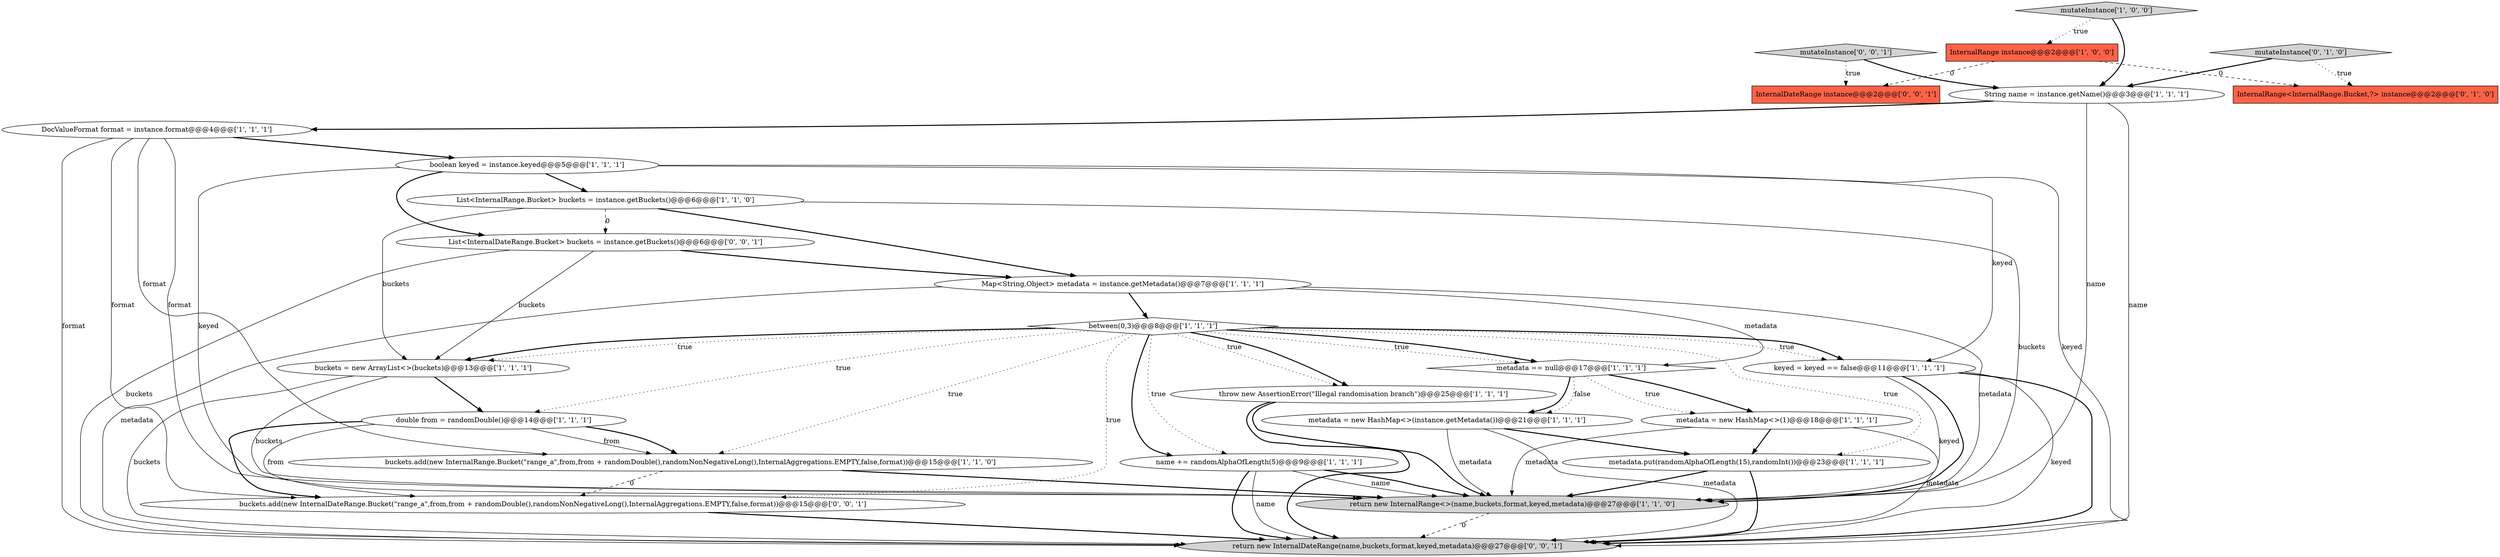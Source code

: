 digraph {
11 [style = filled, label = "keyed = keyed == false@@@11@@@['1', '1', '1']", fillcolor = white, shape = ellipse image = "AAA0AAABBB1BBB"];
18 [style = filled, label = "double from = randomDouble()@@@14@@@['1', '1', '1']", fillcolor = white, shape = ellipse image = "AAA0AAABBB1BBB"];
12 [style = filled, label = "buckets.add(new InternalRange.Bucket(\"range_a\",from,from + randomDouble(),randomNonNegativeLong(),InternalAggregations.EMPTY,false,format))@@@15@@@['1', '1', '0']", fillcolor = white, shape = ellipse image = "AAA0AAABBB1BBB"];
22 [style = filled, label = "buckets.add(new InternalDateRange.Bucket(\"range_a\",from,from + randomDouble(),randomNonNegativeLong(),InternalAggregations.EMPTY,false,format))@@@15@@@['0', '0', '1']", fillcolor = white, shape = ellipse image = "AAA0AAABBB3BBB"];
1 [style = filled, label = "metadata == null@@@17@@@['1', '1', '1']", fillcolor = white, shape = diamond image = "AAA0AAABBB1BBB"];
0 [style = filled, label = "DocValueFormat format = instance.format@@@4@@@['1', '1', '1']", fillcolor = white, shape = ellipse image = "AAA0AAABBB1BBB"];
13 [style = filled, label = "metadata.put(randomAlphaOfLength(15),randomInt())@@@23@@@['1', '1', '1']", fillcolor = white, shape = ellipse image = "AAA0AAABBB1BBB"];
8 [style = filled, label = "metadata = new HashMap<>(1)@@@18@@@['1', '1', '1']", fillcolor = white, shape = ellipse image = "AAA0AAABBB1BBB"];
19 [style = filled, label = "InternalRange<InternalRange.Bucket,?> instance@@@2@@@['0', '1', '0']", fillcolor = tomato, shape = box image = "AAA1AAABBB2BBB"];
6 [style = filled, label = "throw new AssertionError(\"Illegal randomisation branch\")@@@25@@@['1', '1', '1']", fillcolor = white, shape = ellipse image = "AAA0AAABBB1BBB"];
15 [style = filled, label = "boolean keyed = instance.keyed@@@5@@@['1', '1', '1']", fillcolor = white, shape = ellipse image = "AAA0AAABBB1BBB"];
2 [style = filled, label = "buckets = new ArrayList<>(buckets)@@@13@@@['1', '1', '1']", fillcolor = white, shape = ellipse image = "AAA0AAABBB1BBB"];
24 [style = filled, label = "mutateInstance['0', '0', '1']", fillcolor = lightgray, shape = diamond image = "AAA0AAABBB3BBB"];
5 [style = filled, label = "between(0,3)@@@8@@@['1', '1', '1']", fillcolor = white, shape = diamond image = "AAA0AAABBB1BBB"];
20 [style = filled, label = "mutateInstance['0', '1', '0']", fillcolor = lightgray, shape = diamond image = "AAA0AAABBB2BBB"];
21 [style = filled, label = "List<InternalDateRange.Bucket> buckets = instance.getBuckets()@@@6@@@['0', '0', '1']", fillcolor = white, shape = ellipse image = "AAA0AAABBB3BBB"];
14 [style = filled, label = "mutateInstance['1', '0', '0']", fillcolor = lightgray, shape = diamond image = "AAA0AAABBB1BBB"];
17 [style = filled, label = "Map<String,Object> metadata = instance.getMetadata()@@@7@@@['1', '1', '1']", fillcolor = white, shape = ellipse image = "AAA0AAABBB1BBB"];
3 [style = filled, label = "name += randomAlphaOfLength(5)@@@9@@@['1', '1', '1']", fillcolor = white, shape = ellipse image = "AAA0AAABBB1BBB"];
16 [style = filled, label = "metadata = new HashMap<>(instance.getMetadata())@@@21@@@['1', '1', '1']", fillcolor = white, shape = ellipse image = "AAA0AAABBB1BBB"];
4 [style = filled, label = "String name = instance.getName()@@@3@@@['1', '1', '1']", fillcolor = white, shape = ellipse image = "AAA0AAABBB1BBB"];
10 [style = filled, label = "List<InternalRange.Bucket> buckets = instance.getBuckets()@@@6@@@['1', '1', '0']", fillcolor = white, shape = ellipse image = "AAA0AAABBB1BBB"];
25 [style = filled, label = "InternalDateRange instance@@@2@@@['0', '0', '1']", fillcolor = tomato, shape = box image = "AAA0AAABBB3BBB"];
23 [style = filled, label = "return new InternalDateRange(name,buckets,format,keyed,metadata)@@@27@@@['0', '0', '1']", fillcolor = lightgray, shape = ellipse image = "AAA0AAABBB3BBB"];
9 [style = filled, label = "InternalRange instance@@@2@@@['1', '0', '0']", fillcolor = tomato, shape = box image = "AAA1AAABBB1BBB"];
7 [style = filled, label = "return new InternalRange<>(name,buckets,format,keyed,metadata)@@@27@@@['1', '1', '0']", fillcolor = lightgray, shape = ellipse image = "AAA0AAABBB1BBB"];
15->11 [style = solid, label="keyed"];
5->3 [style = bold, label=""];
0->23 [style = solid, label="format"];
17->5 [style = bold, label=""];
15->10 [style = bold, label=""];
16->13 [style = bold, label=""];
8->7 [style = solid, label="metadata"];
10->21 [style = dashed, label="0"];
1->8 [style = bold, label=""];
7->23 [style = dashed, label="0"];
8->23 [style = solid, label="metadata"];
16->7 [style = solid, label="metadata"];
5->18 [style = dotted, label="true"];
24->25 [style = dotted, label="true"];
15->21 [style = bold, label=""];
6->23 [style = bold, label=""];
17->7 [style = solid, label="metadata"];
5->1 [style = dotted, label="true"];
2->7 [style = solid, label="buckets"];
3->7 [style = solid, label="name"];
18->12 [style = bold, label=""];
5->6 [style = dotted, label="true"];
11->7 [style = solid, label="keyed"];
2->18 [style = bold, label=""];
10->17 [style = bold, label=""];
5->12 [style = dotted, label="true"];
5->3 [style = dotted, label="true"];
15->7 [style = solid, label="keyed"];
0->7 [style = solid, label="format"];
22->23 [style = bold, label=""];
17->23 [style = solid, label="metadata"];
12->7 [style = bold, label=""];
0->15 [style = bold, label=""];
4->0 [style = bold, label=""];
20->4 [style = bold, label=""];
9->19 [style = dashed, label="0"];
17->1 [style = solid, label="metadata"];
5->1 [style = bold, label=""];
5->13 [style = dotted, label="true"];
5->2 [style = bold, label=""];
3->23 [style = bold, label=""];
24->4 [style = bold, label=""];
18->22 [style = bold, label=""];
4->23 [style = solid, label="name"];
0->12 [style = solid, label="format"];
10->2 [style = solid, label="buckets"];
5->6 [style = bold, label=""];
2->23 [style = solid, label="buckets"];
5->11 [style = dotted, label="true"];
3->7 [style = bold, label=""];
3->23 [style = solid, label="name"];
11->23 [style = solid, label="keyed"];
1->16 [style = bold, label=""];
13->7 [style = bold, label=""];
21->2 [style = solid, label="buckets"];
5->22 [style = dotted, label="true"];
18->12 [style = solid, label="from"];
0->22 [style = solid, label="format"];
9->25 [style = dashed, label="0"];
12->22 [style = dashed, label="0"];
1->8 [style = dotted, label="true"];
13->23 [style = bold, label=""];
15->23 [style = solid, label="keyed"];
4->7 [style = solid, label="name"];
5->11 [style = bold, label=""];
20->19 [style = dotted, label="true"];
14->9 [style = dotted, label="true"];
1->16 [style = dotted, label="false"];
6->7 [style = bold, label=""];
18->22 [style = solid, label="from"];
11->23 [style = bold, label=""];
21->17 [style = bold, label=""];
10->7 [style = solid, label="buckets"];
21->23 [style = solid, label="buckets"];
16->23 [style = solid, label="metadata"];
11->7 [style = bold, label=""];
8->13 [style = bold, label=""];
5->2 [style = dotted, label="true"];
14->4 [style = bold, label=""];
}
